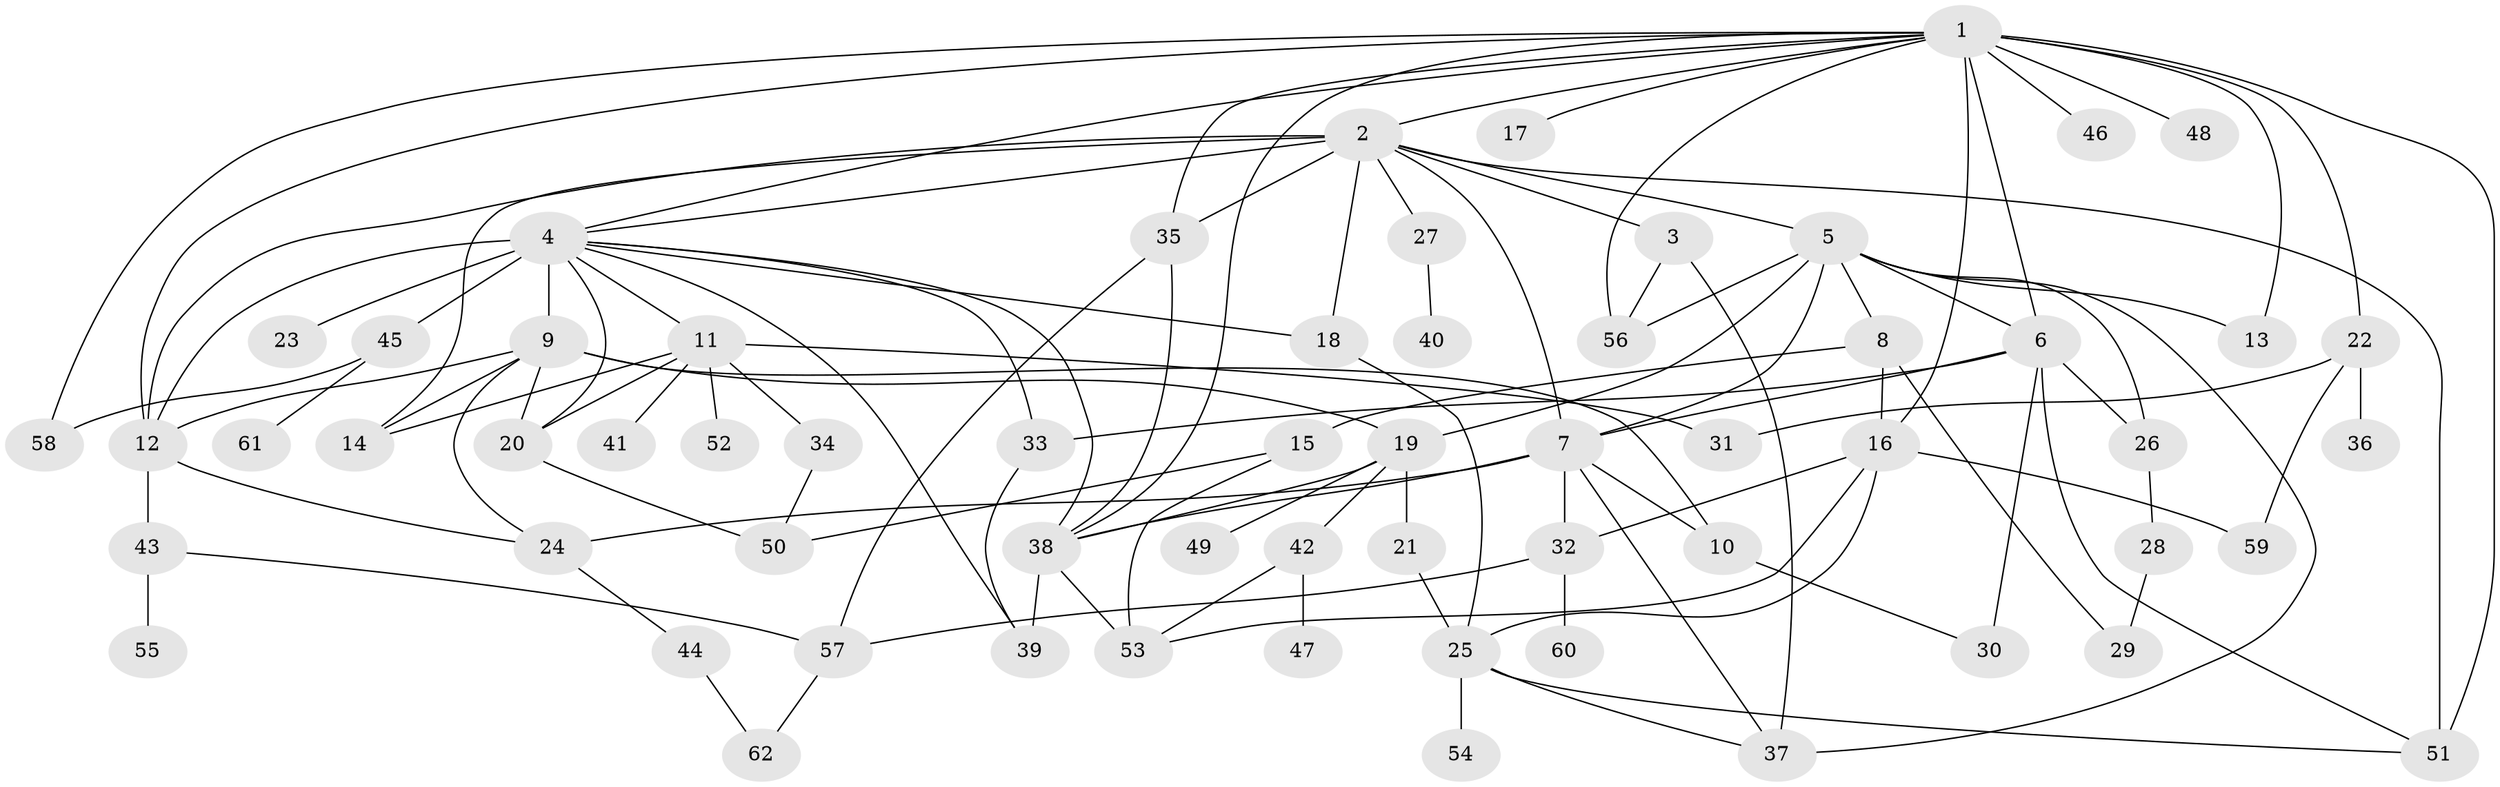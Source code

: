 // original degree distribution, {18: 0.016260162601626018, 16: 0.008130081300813009, 2: 0.21138211382113822, 13: 0.008130081300813009, 5: 0.13008130081300814, 10: 0.008130081300813009, 8: 0.016260162601626018, 3: 0.11382113821138211, 7: 0.016260162601626018, 1: 0.4146341463414634, 4: 0.04878048780487805, 6: 0.008130081300813009}
// Generated by graph-tools (version 1.1) at 2025/50/03/04/25 22:50:18]
// undirected, 62 vertices, 112 edges
graph export_dot {
  node [color=gray90,style=filled];
  1;
  2;
  3;
  4;
  5;
  6;
  7;
  8;
  9;
  10;
  11;
  12;
  13;
  14;
  15;
  16;
  17;
  18;
  19;
  20;
  21;
  22;
  23;
  24;
  25;
  26;
  27;
  28;
  29;
  30;
  31;
  32;
  33;
  34;
  35;
  36;
  37;
  38;
  39;
  40;
  41;
  42;
  43;
  44;
  45;
  46;
  47;
  48;
  49;
  50;
  51;
  52;
  53;
  54;
  55;
  56;
  57;
  58;
  59;
  60;
  61;
  62;
  1 -- 2 [weight=1.0];
  1 -- 4 [weight=1.0];
  1 -- 6 [weight=2.0];
  1 -- 12 [weight=1.0];
  1 -- 13 [weight=1.0];
  1 -- 16 [weight=1.0];
  1 -- 17 [weight=1.0];
  1 -- 22 [weight=1.0];
  1 -- 35 [weight=1.0];
  1 -- 38 [weight=1.0];
  1 -- 46 [weight=1.0];
  1 -- 48 [weight=1.0];
  1 -- 51 [weight=2.0];
  1 -- 56 [weight=1.0];
  1 -- 58 [weight=1.0];
  2 -- 3 [weight=2.0];
  2 -- 4 [weight=1.0];
  2 -- 5 [weight=1.0];
  2 -- 7 [weight=1.0];
  2 -- 12 [weight=1.0];
  2 -- 14 [weight=1.0];
  2 -- 18 [weight=1.0];
  2 -- 27 [weight=1.0];
  2 -- 35 [weight=3.0];
  2 -- 51 [weight=1.0];
  3 -- 37 [weight=1.0];
  3 -- 56 [weight=2.0];
  4 -- 9 [weight=1.0];
  4 -- 11 [weight=1.0];
  4 -- 12 [weight=1.0];
  4 -- 18 [weight=1.0];
  4 -- 20 [weight=1.0];
  4 -- 23 [weight=6.0];
  4 -- 33 [weight=1.0];
  4 -- 38 [weight=1.0];
  4 -- 39 [weight=1.0];
  4 -- 45 [weight=1.0];
  5 -- 6 [weight=1.0];
  5 -- 7 [weight=1.0];
  5 -- 8 [weight=1.0];
  5 -- 13 [weight=1.0];
  5 -- 19 [weight=1.0];
  5 -- 26 [weight=3.0];
  5 -- 37 [weight=1.0];
  5 -- 56 [weight=1.0];
  6 -- 7 [weight=1.0];
  6 -- 26 [weight=1.0];
  6 -- 30 [weight=1.0];
  6 -- 33 [weight=1.0];
  6 -- 51 [weight=1.0];
  7 -- 10 [weight=2.0];
  7 -- 24 [weight=1.0];
  7 -- 32 [weight=1.0];
  7 -- 37 [weight=1.0];
  7 -- 38 [weight=1.0];
  8 -- 15 [weight=1.0];
  8 -- 16 [weight=1.0];
  8 -- 29 [weight=1.0];
  9 -- 10 [weight=1.0];
  9 -- 12 [weight=1.0];
  9 -- 14 [weight=3.0];
  9 -- 19 [weight=1.0];
  9 -- 20 [weight=1.0];
  9 -- 24 [weight=1.0];
  10 -- 30 [weight=1.0];
  11 -- 14 [weight=2.0];
  11 -- 20 [weight=1.0];
  11 -- 31 [weight=1.0];
  11 -- 34 [weight=1.0];
  11 -- 41 [weight=1.0];
  11 -- 52 [weight=1.0];
  12 -- 24 [weight=1.0];
  12 -- 43 [weight=2.0];
  15 -- 50 [weight=1.0];
  15 -- 53 [weight=2.0];
  16 -- 25 [weight=1.0];
  16 -- 32 [weight=1.0];
  16 -- 53 [weight=1.0];
  16 -- 59 [weight=1.0];
  18 -- 25 [weight=1.0];
  19 -- 21 [weight=1.0];
  19 -- 38 [weight=1.0];
  19 -- 42 [weight=1.0];
  19 -- 49 [weight=1.0];
  20 -- 50 [weight=1.0];
  21 -- 25 [weight=2.0];
  22 -- 31 [weight=1.0];
  22 -- 36 [weight=1.0];
  22 -- 59 [weight=1.0];
  24 -- 44 [weight=1.0];
  25 -- 37 [weight=1.0];
  25 -- 51 [weight=1.0];
  25 -- 54 [weight=1.0];
  26 -- 28 [weight=1.0];
  27 -- 40 [weight=1.0];
  28 -- 29 [weight=1.0];
  32 -- 57 [weight=1.0];
  32 -- 60 [weight=1.0];
  33 -- 39 [weight=1.0];
  34 -- 50 [weight=1.0];
  35 -- 38 [weight=1.0];
  35 -- 57 [weight=1.0];
  38 -- 39 [weight=3.0];
  38 -- 53 [weight=1.0];
  42 -- 47 [weight=1.0];
  42 -- 53 [weight=1.0];
  43 -- 55 [weight=1.0];
  43 -- 57 [weight=1.0];
  44 -- 62 [weight=1.0];
  45 -- 58 [weight=1.0];
  45 -- 61 [weight=1.0];
  57 -- 62 [weight=1.0];
}
